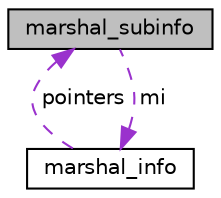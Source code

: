 digraph G
{
  edge [fontname="Helvetica",fontsize="10",labelfontname="Helvetica",labelfontsize="10"];
  node [fontname="Helvetica",fontsize="10",shape=record];
  Node1 [label="marshal_subinfo",height=0.2,width=0.4,color="black", fillcolor="grey75", style="filled" fontcolor="black"];
  Node2 -> Node1 [dir="back",color="darkorchid3",fontsize="10",style="dashed",label=" mi" ,fontname="Helvetica"];
  Node2 [label="marshal_info",height=0.2,width=0.4,color="black", fillcolor="white", style="filled",URL="$structmarshal__info.html"];
  Node1 -> Node2 [dir="back",color="darkorchid3",fontsize="10",style="dashed",label=" pointers" ,fontname="Helvetica"];
}
